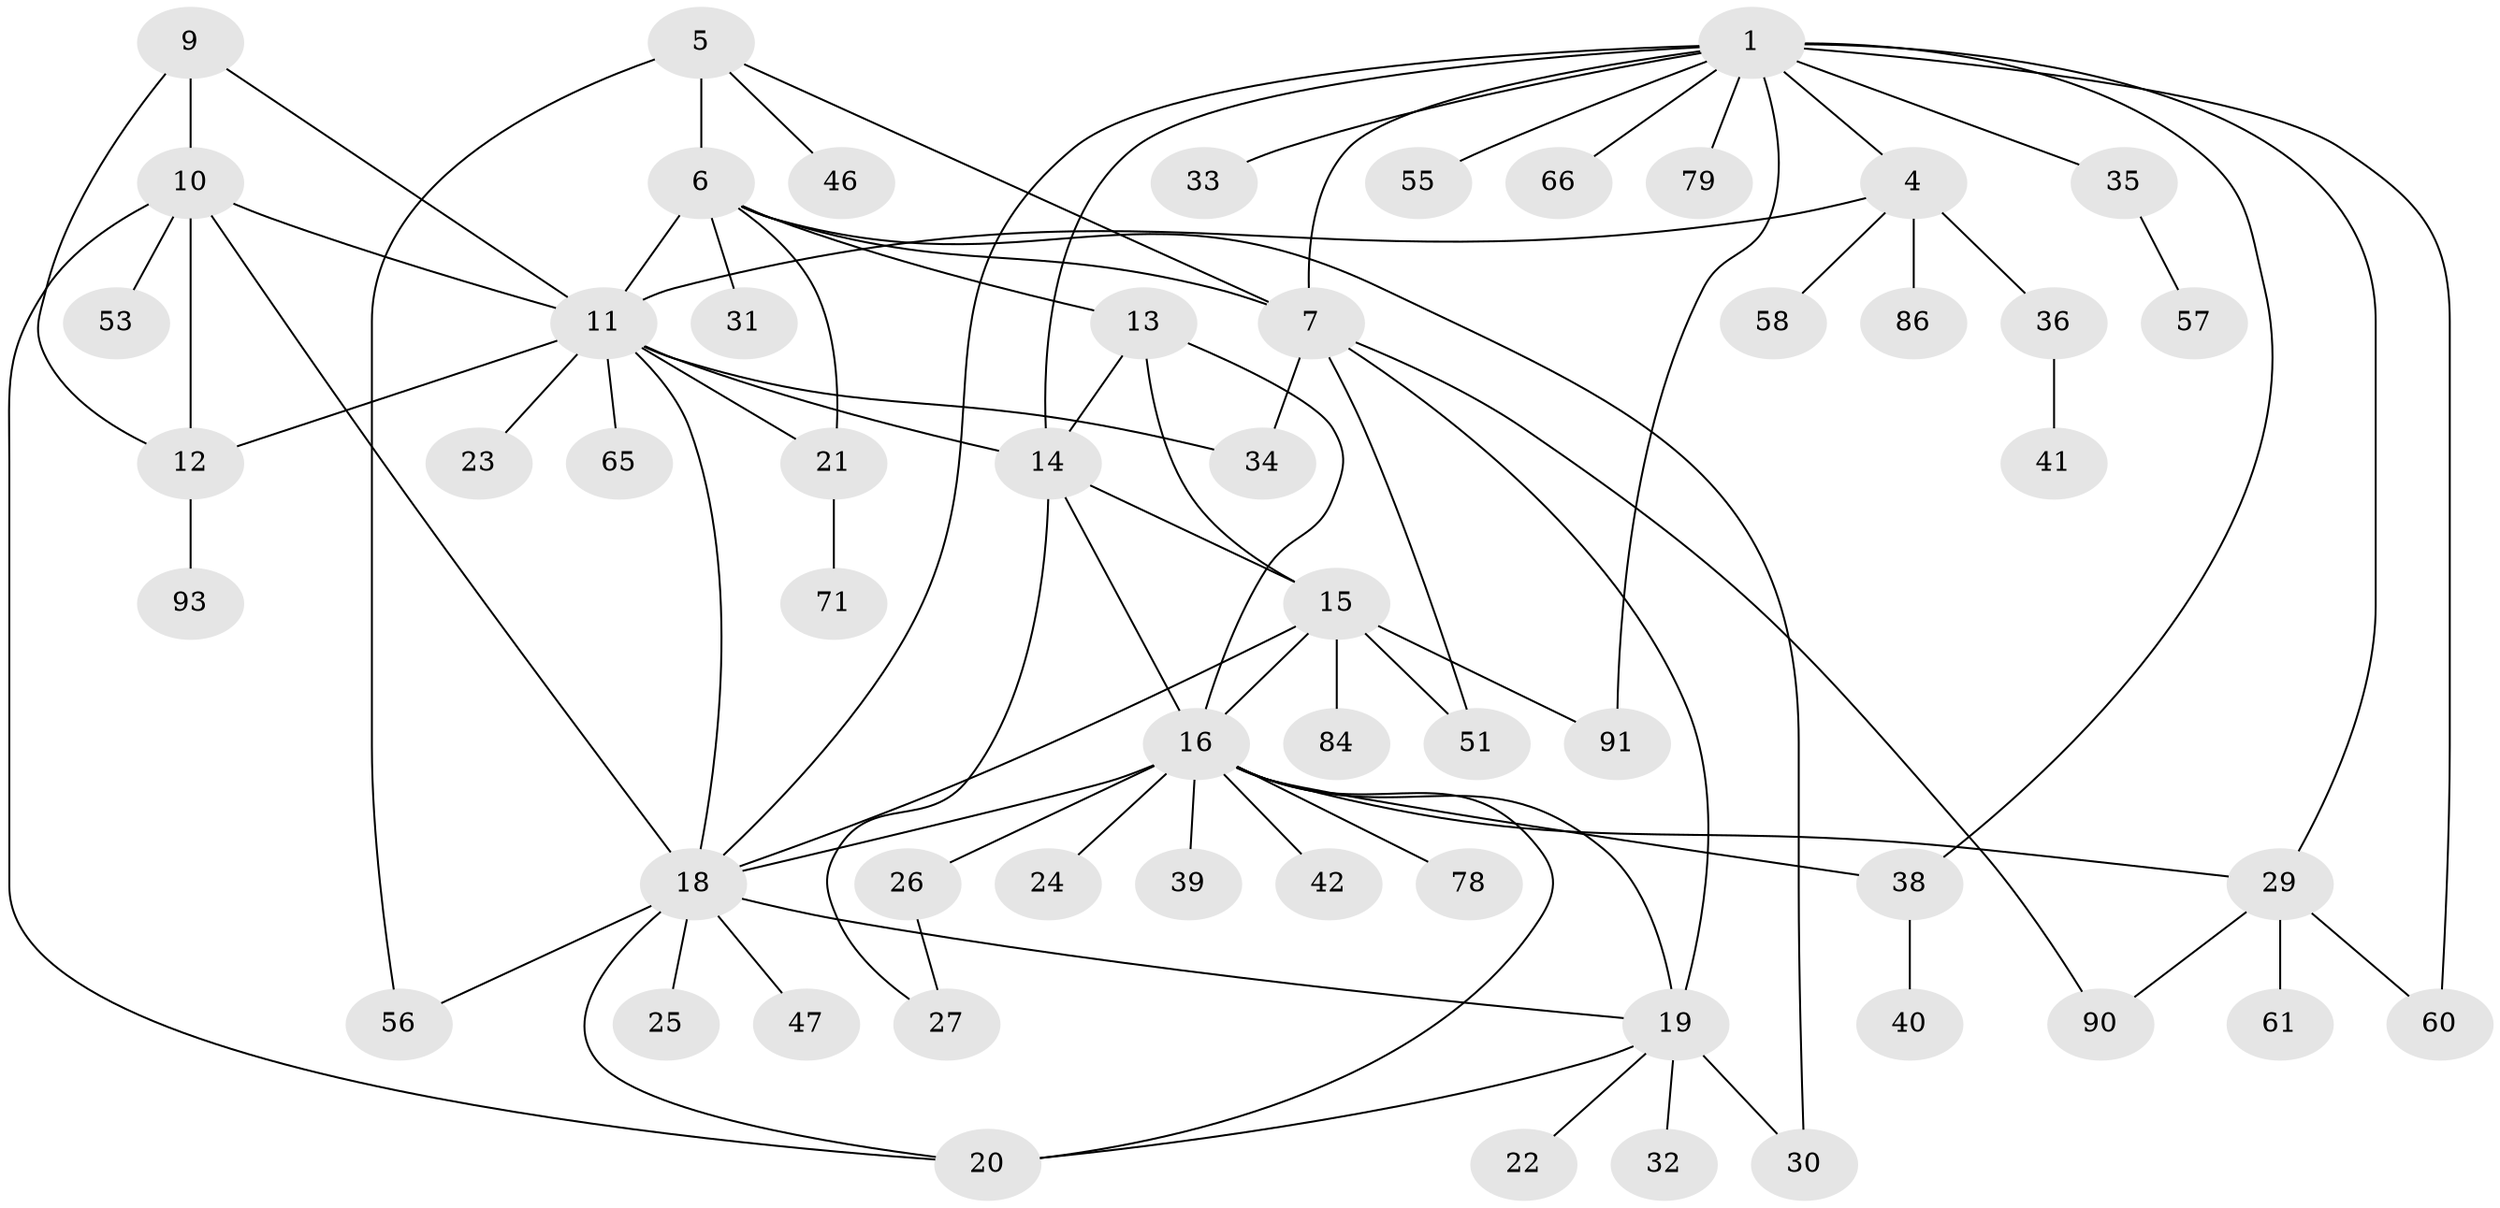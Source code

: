 // original degree distribution, {5: 0.031914893617021274, 4: 0.02127659574468085, 13: 0.010638297872340425, 8: 0.02127659574468085, 7: 0.06382978723404255, 10: 0.02127659574468085, 3: 0.06382978723404255, 9: 0.010638297872340425, 11: 0.02127659574468085, 6: 0.010638297872340425, 1: 0.5, 2: 0.22340425531914893}
// Generated by graph-tools (version 1.1) at 2025/19/03/04/25 18:19:29]
// undirected, 56 vertices, 85 edges
graph export_dot {
graph [start="1"]
  node [color=gray90,style=filled];
  1 [super="+2"];
  4 [super="+28"];
  5 [super="+54+81"];
  6 [super="+63+8"];
  7 [super="+64+37"];
  9;
  10 [super="+88+69+85+73"];
  11;
  12 [super="+62"];
  13 [super="+59+68"];
  14 [super="+50"];
  15;
  16 [super="+17+82+67"];
  18 [super="+44+49"];
  19;
  20;
  21;
  22;
  23 [super="+43"];
  24;
  25;
  26 [super="+45"];
  27;
  29;
  30 [super="+92"];
  31;
  32;
  33;
  34;
  35;
  36;
  38 [super="+87"];
  39 [super="+76"];
  40;
  41;
  42;
  46;
  47;
  51;
  53;
  55;
  56;
  57;
  58;
  60;
  61;
  65;
  66 [super="+74"];
  71;
  78;
  79;
  84;
  86;
  90;
  91;
  93;
  1 -- 4 [weight=3];
  1 -- 60;
  1 -- 66;
  1 -- 33;
  1 -- 35;
  1 -- 38;
  1 -- 7 [weight=2];
  1 -- 14;
  1 -- 79;
  1 -- 18;
  1 -- 55;
  1 -- 91;
  1 -- 29;
  4 -- 11;
  4 -- 36;
  4 -- 58;
  4 -- 86;
  5 -- 6 [weight=2];
  5 -- 7;
  5 -- 46;
  5 -- 56;
  6 -- 7 [weight=2];
  6 -- 11;
  6 -- 13;
  6 -- 21;
  6 -- 30;
  6 -- 31;
  7 -- 19;
  7 -- 34;
  7 -- 51;
  7 -- 90;
  9 -- 10;
  9 -- 11;
  9 -- 12;
  10 -- 11;
  10 -- 12;
  10 -- 18;
  10 -- 53;
  10 -- 20;
  11 -- 12;
  11 -- 14;
  11 -- 21;
  11 -- 23;
  11 -- 34;
  11 -- 65;
  11 -- 18;
  12 -- 93;
  13 -- 14;
  13 -- 15;
  13 -- 16;
  14 -- 15;
  14 -- 16;
  14 -- 27;
  15 -- 16;
  15 -- 51;
  15 -- 84;
  15 -- 91;
  15 -- 18;
  16 -- 24;
  16 -- 38;
  16 -- 39;
  16 -- 42;
  16 -- 78;
  16 -- 18;
  16 -- 19;
  16 -- 20;
  16 -- 26;
  16 -- 29;
  18 -- 19;
  18 -- 20;
  18 -- 25;
  18 -- 47;
  18 -- 56;
  19 -- 20;
  19 -- 22;
  19 -- 30;
  19 -- 32;
  21 -- 71;
  26 -- 27;
  29 -- 60;
  29 -- 61;
  29 -- 90;
  35 -- 57;
  36 -- 41;
  38 -- 40;
}
